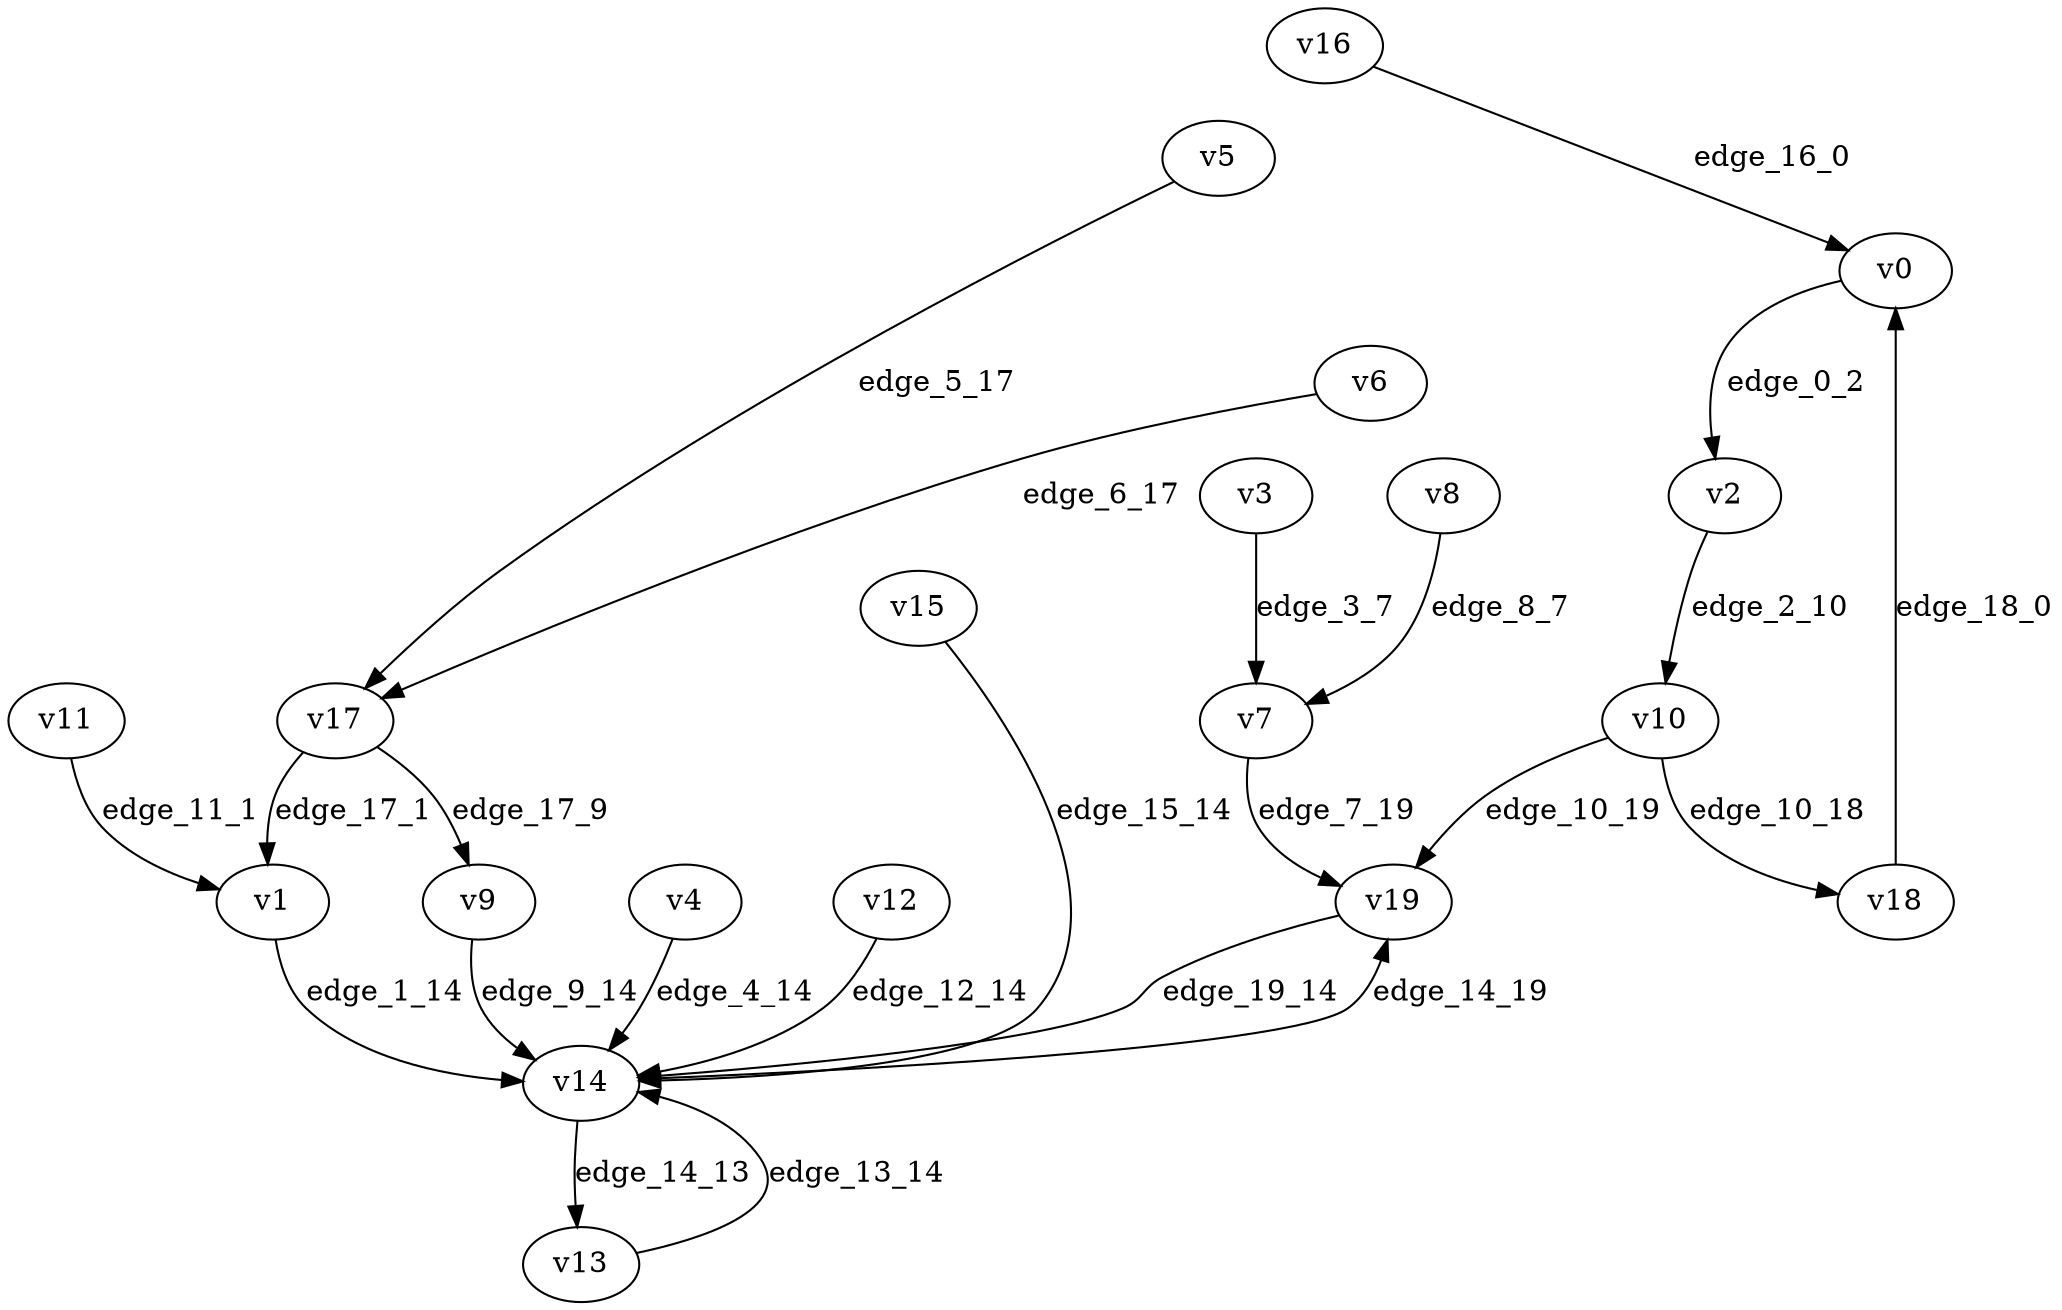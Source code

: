 digraph G {
    // Stochastic discounted game

    v0 [name="v0", player=-1];
    v1 [name="v1", player=0];
    v2 [name="v2", player=1];
    v3 [name="v3", player=0];
    v4 [name="v4", player=0];
    v5 [name="v5", player=0];
    v6 [name="v6", player=1];
    v7 [name="v7", player=-1];
    v8 [name="v8", player=1];
    v9 [name="v9", player=1];
    v10 [name="v10", player=-1];
    v11 [name="v11", player=-1];
    v12 [name="v12", player=1];
    v13 [name="v13", player=1];
    v14 [name="v14", player=-1];
    v15 [name="v15", player=0];
    v16 [name="v16", player=1];
    v17 [name="v17", player=-1];
    v18 [name="v18", player=0];
    v19 [name="v19", player=0];

    v0 -> v2 [label="edge_0_2", probability=1.000000];
    v1 -> v14 [label="edge_1_14", weight=6.158640, discount=0.518193];
    v2 -> v10 [label="edge_2_10", weight=-1.142217, discount=0.110060];
    v3 -> v7 [label="edge_3_7", weight=8.328082, discount=0.138167];
    v4 -> v14 [label="edge_4_14", weight=1.900266, discount=0.252020];
    v5 -> v17 [label="edge_5_17", weight=-9.050466, discount=0.191761];
    v6 -> v17 [label="edge_6_17", weight=-4.760589, discount=0.199669];
    v7 -> v19 [label="edge_7_19", probability=1.000000];
    v8 -> v7 [label="edge_8_7", weight=5.861548, discount=0.197663];
    v9 -> v14 [label="edge_9_14", weight=5.065135, discount=0.713505];
    v10 -> v18 [label="edge_10_18", probability=0.567126];
    v10 -> v19 [label="edge_10_19", probability=0.432874];
    v11 -> v1 [label="edge_11_1", probability=1.000000];
    v12 -> v14 [label="edge_12_14", weight=9.848761, discount=0.843010];
    v13 -> v14 [label="edge_13_14", weight=-0.085712, discount=0.113533];
    v14 -> v19 [label="edge_14_19", probability=0.425178];
    v14 -> v13 [label="edge_14_13", probability=0.574822];
    v15 -> v14 [label="edge_15_14", weight=-6.285877, discount=0.670624];
    v16 -> v0 [label="edge_16_0", weight=-0.143036, discount=0.697963];
    v17 -> v1 [label="edge_17_1", probability=0.596978];
    v17 -> v9 [label="edge_17_9", probability=0.403022];
    v18 -> v0 [label="edge_18_0", weight=6.418995, discount=0.500163];
    v19 -> v14 [label="edge_19_14", weight=0.541586, discount=0.310761];
}